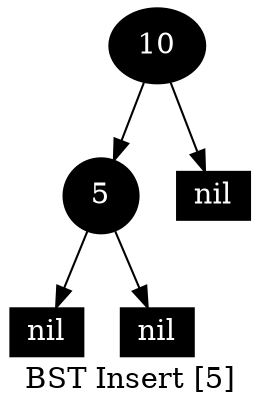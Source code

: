 digraph G {
    label="BST Insert [5]";
    node [width=0.5,fontcolor=white,style=filled];
    10 [fillcolor=black]
    10 -> 5
    10 -> NULLr10
    NULLr10 [label="nil",width=0.3,height=0.2,shape=box,fillcolor=black]
    5 [fillcolor=black]
    5 -> NULLl5
    NULLl5 [label="nil",width=0.3,height=0.2,shape=box,fillcolor=black]
    5 -> NULLr5
    NULLr5 [label="nil",width=0.3,height=0.2,shape=box,fillcolor=black]
}
